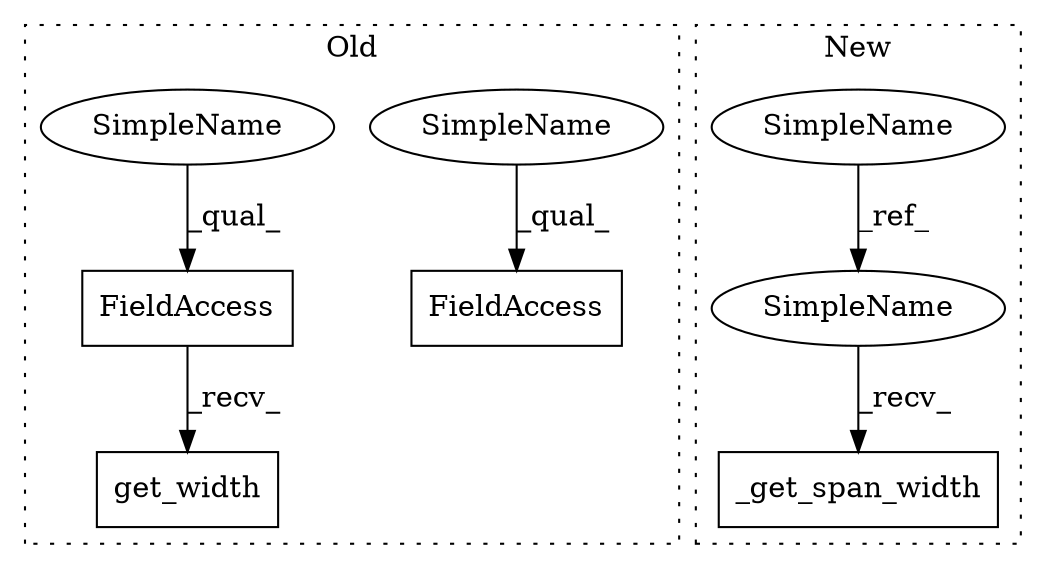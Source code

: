 digraph G {
subgraph cluster0 {
1 [label="get_width" a="32" s="16329" l="11" shape="box"];
3 [label="FieldAccess" a="22" s="16319" l="9" shape="box"];
5 [label="FieldAccess" a="22" s="16226" l="9" shape="box"];
7 [label="SimpleName" a="42" s="16226" l="4" shape="ellipse"];
8 [label="SimpleName" a="42" s="16319" l="4" shape="ellipse"];
label = "Old";
style="dotted";
}
subgraph cluster1 {
2 [label="_get_span_width" a="32" s="17967" l="17" shape="box"];
4 [label="SimpleName" a="42" s="16980" l="4" shape="ellipse"];
6 [label="SimpleName" a="42" s="17962" l="4" shape="ellipse"];
label = "New";
style="dotted";
}
3 -> 1 [label="_recv_"];
4 -> 6 [label="_ref_"];
6 -> 2 [label="_recv_"];
7 -> 5 [label="_qual_"];
8 -> 3 [label="_qual_"];
}